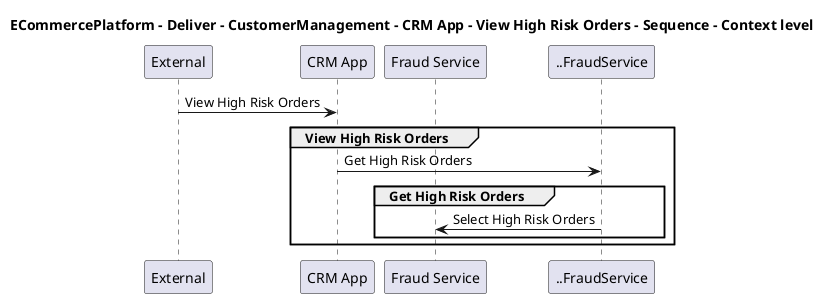 @startuml

title ECommercePlatform - Deliver - CustomerManagement - CRM App - View High Risk Orders - Sequence - Context level

participant "External" as C4InterFlow.SoftwareSystems.ExternalSystem
participant "CRM App" as ECommercePlatform.Deliver.CustomerManagement.SoftwareSystems.CRMApp
participant "Fraud Service" as ECommercePlatform.Deliver.FraudManagement.SoftwareSystems.FraudService

C4InterFlow.SoftwareSystems.ExternalSystem -> ECommercePlatform.Deliver.CustomerManagement.SoftwareSystems.CRMApp : View High Risk Orders
group View High Risk Orders
ECommercePlatform.Deliver.CustomerManagement.SoftwareSystems.CRMApp -> ..FraudService : Get High Risk Orders
group Get High Risk Orders
..FraudService -> ECommercePlatform.Deliver.FraudManagement.SoftwareSystems.FraudService : Select High Risk Orders
end
end


@enduml
